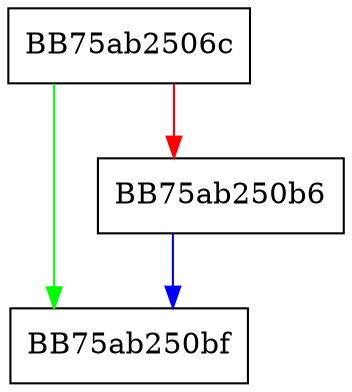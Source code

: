 digraph reset {
  node [shape="box"];
  graph [splines=ortho];
  BB75ab2506c -> BB75ab250bf [color="green"];
  BB75ab2506c -> BB75ab250b6 [color="red"];
  BB75ab250b6 -> BB75ab250bf [color="blue"];
}